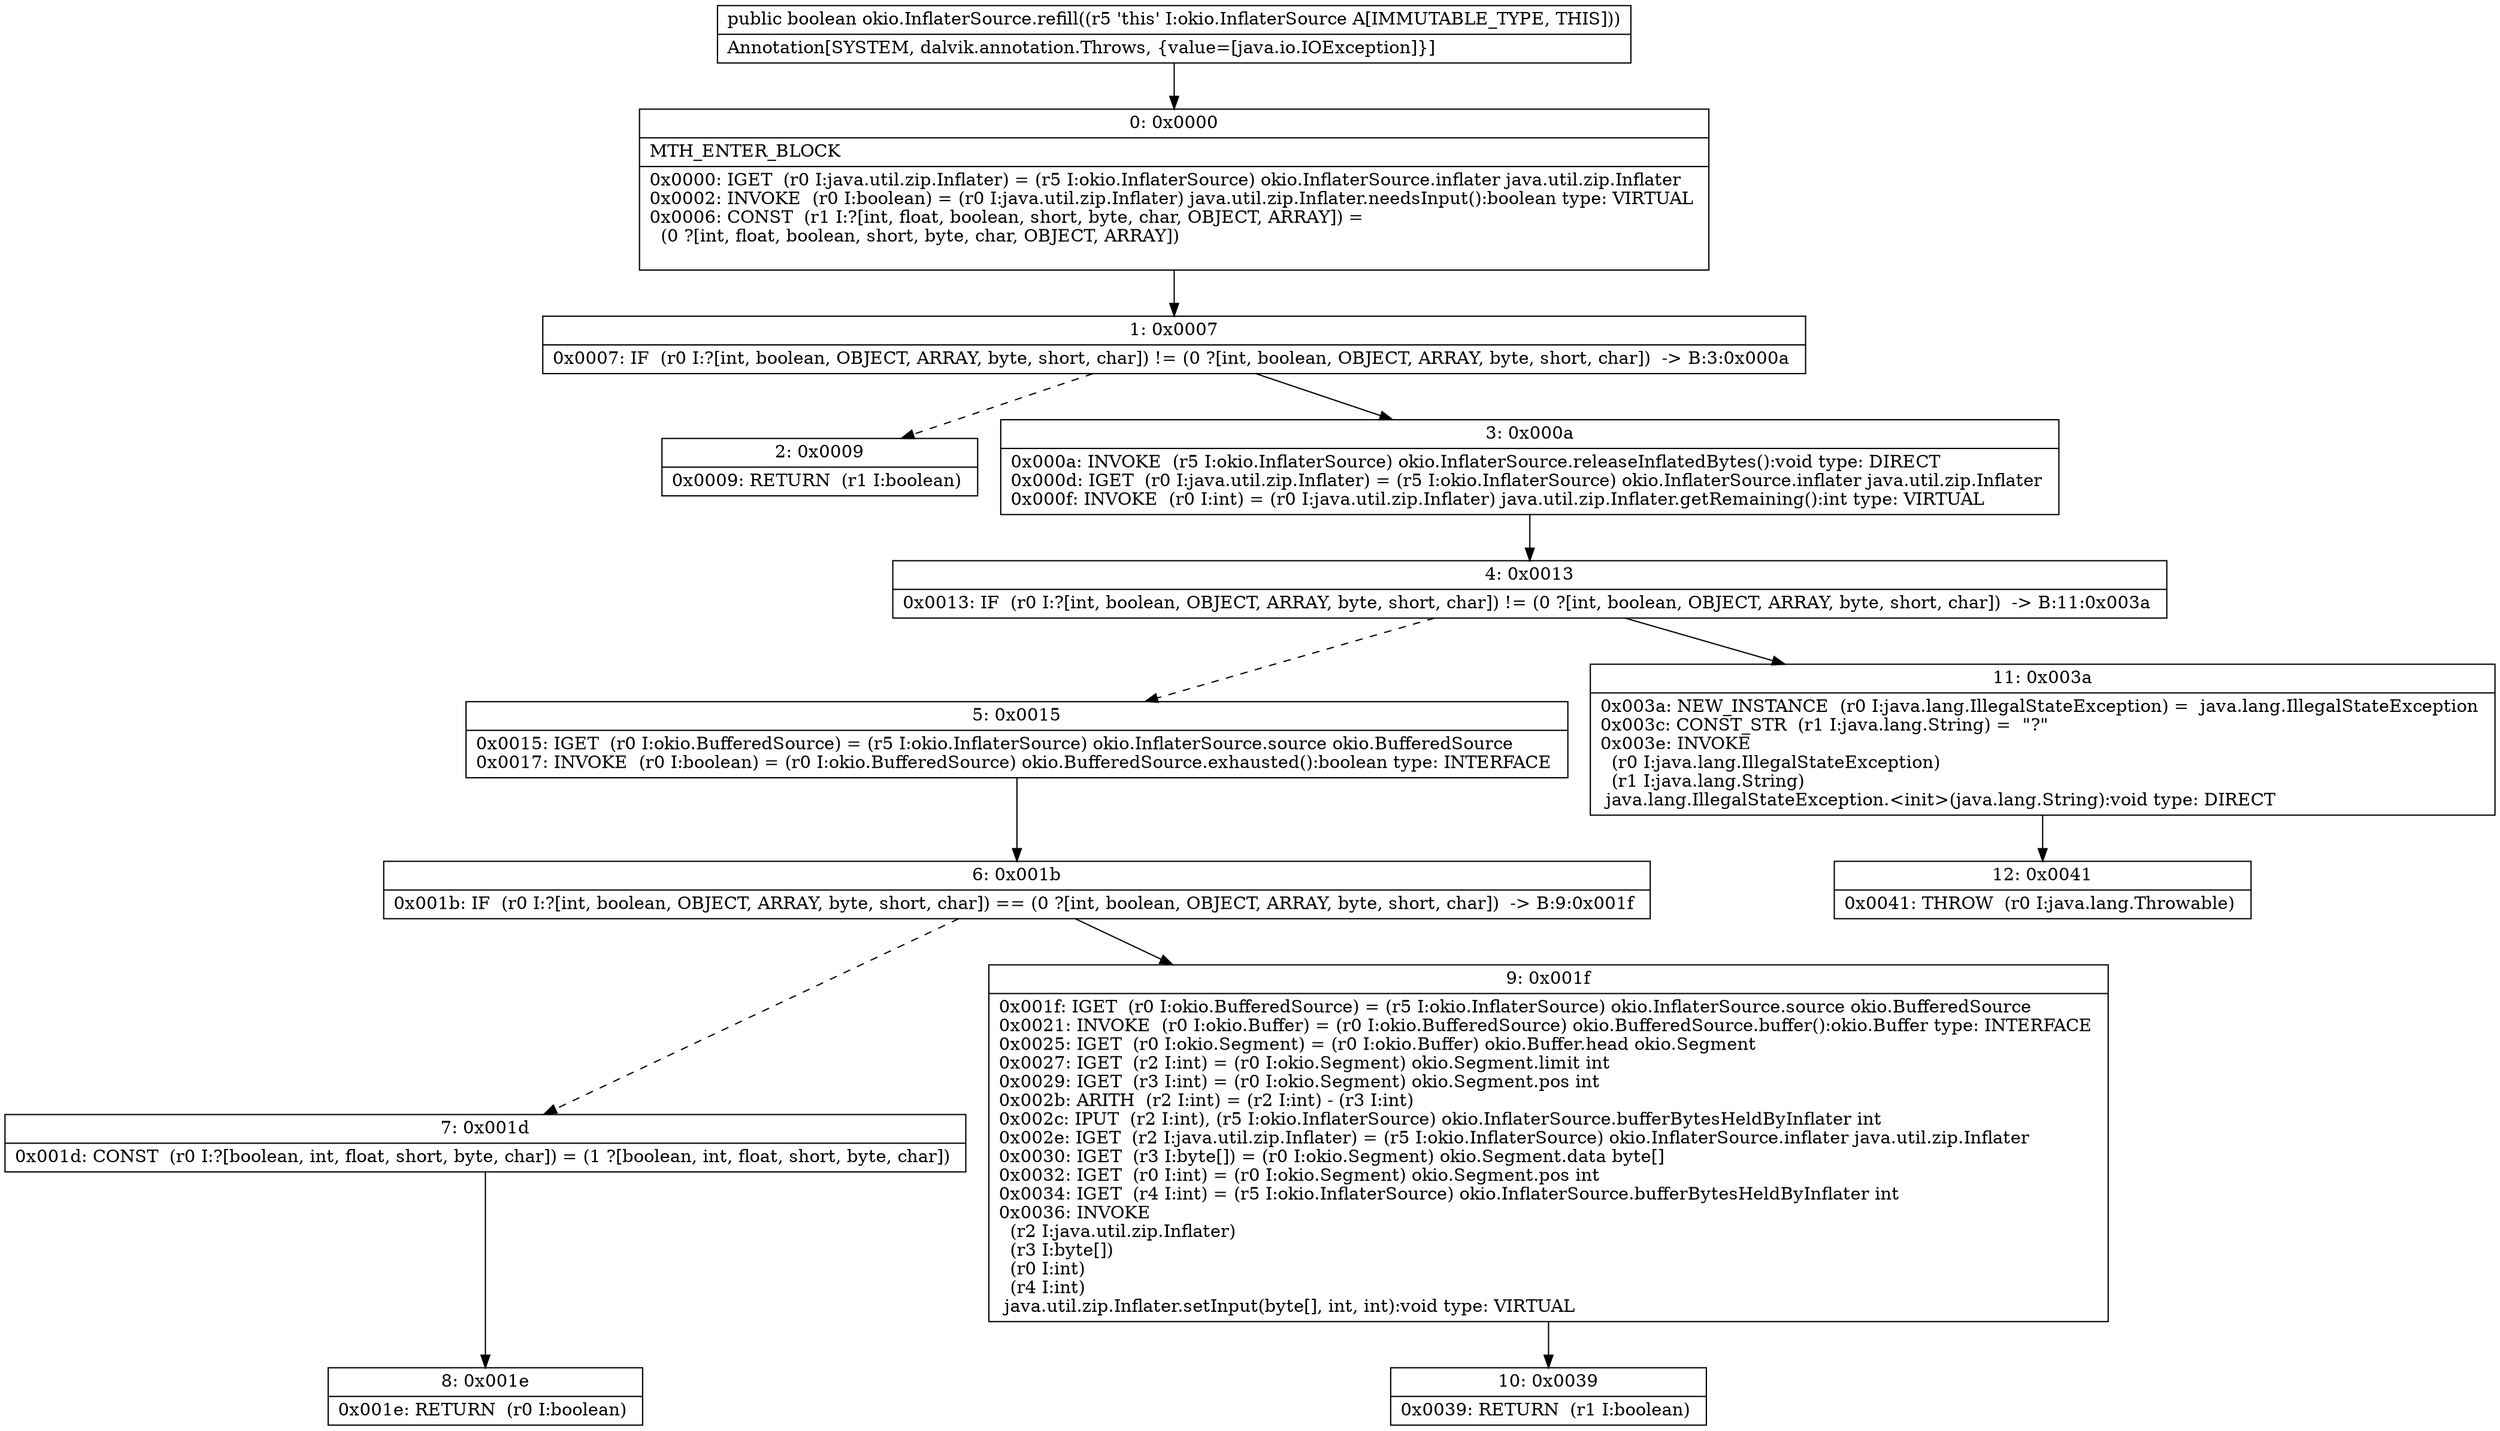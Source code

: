 digraph "CFG forokio.InflaterSource.refill()Z" {
Node_0 [shape=record,label="{0\:\ 0x0000|MTH_ENTER_BLOCK\l|0x0000: IGET  (r0 I:java.util.zip.Inflater) = (r5 I:okio.InflaterSource) okio.InflaterSource.inflater java.util.zip.Inflater \l0x0002: INVOKE  (r0 I:boolean) = (r0 I:java.util.zip.Inflater) java.util.zip.Inflater.needsInput():boolean type: VIRTUAL \l0x0006: CONST  (r1 I:?[int, float, boolean, short, byte, char, OBJECT, ARRAY]) = \l  (0 ?[int, float, boolean, short, byte, char, OBJECT, ARRAY])\l \l}"];
Node_1 [shape=record,label="{1\:\ 0x0007|0x0007: IF  (r0 I:?[int, boolean, OBJECT, ARRAY, byte, short, char]) != (0 ?[int, boolean, OBJECT, ARRAY, byte, short, char])  \-\> B:3:0x000a \l}"];
Node_2 [shape=record,label="{2\:\ 0x0009|0x0009: RETURN  (r1 I:boolean) \l}"];
Node_3 [shape=record,label="{3\:\ 0x000a|0x000a: INVOKE  (r5 I:okio.InflaterSource) okio.InflaterSource.releaseInflatedBytes():void type: DIRECT \l0x000d: IGET  (r0 I:java.util.zip.Inflater) = (r5 I:okio.InflaterSource) okio.InflaterSource.inflater java.util.zip.Inflater \l0x000f: INVOKE  (r0 I:int) = (r0 I:java.util.zip.Inflater) java.util.zip.Inflater.getRemaining():int type: VIRTUAL \l}"];
Node_4 [shape=record,label="{4\:\ 0x0013|0x0013: IF  (r0 I:?[int, boolean, OBJECT, ARRAY, byte, short, char]) != (0 ?[int, boolean, OBJECT, ARRAY, byte, short, char])  \-\> B:11:0x003a \l}"];
Node_5 [shape=record,label="{5\:\ 0x0015|0x0015: IGET  (r0 I:okio.BufferedSource) = (r5 I:okio.InflaterSource) okio.InflaterSource.source okio.BufferedSource \l0x0017: INVOKE  (r0 I:boolean) = (r0 I:okio.BufferedSource) okio.BufferedSource.exhausted():boolean type: INTERFACE \l}"];
Node_6 [shape=record,label="{6\:\ 0x001b|0x001b: IF  (r0 I:?[int, boolean, OBJECT, ARRAY, byte, short, char]) == (0 ?[int, boolean, OBJECT, ARRAY, byte, short, char])  \-\> B:9:0x001f \l}"];
Node_7 [shape=record,label="{7\:\ 0x001d|0x001d: CONST  (r0 I:?[boolean, int, float, short, byte, char]) = (1 ?[boolean, int, float, short, byte, char]) \l}"];
Node_8 [shape=record,label="{8\:\ 0x001e|0x001e: RETURN  (r0 I:boolean) \l}"];
Node_9 [shape=record,label="{9\:\ 0x001f|0x001f: IGET  (r0 I:okio.BufferedSource) = (r5 I:okio.InflaterSource) okio.InflaterSource.source okio.BufferedSource \l0x0021: INVOKE  (r0 I:okio.Buffer) = (r0 I:okio.BufferedSource) okio.BufferedSource.buffer():okio.Buffer type: INTERFACE \l0x0025: IGET  (r0 I:okio.Segment) = (r0 I:okio.Buffer) okio.Buffer.head okio.Segment \l0x0027: IGET  (r2 I:int) = (r0 I:okio.Segment) okio.Segment.limit int \l0x0029: IGET  (r3 I:int) = (r0 I:okio.Segment) okio.Segment.pos int \l0x002b: ARITH  (r2 I:int) = (r2 I:int) \- (r3 I:int) \l0x002c: IPUT  (r2 I:int), (r5 I:okio.InflaterSource) okio.InflaterSource.bufferBytesHeldByInflater int \l0x002e: IGET  (r2 I:java.util.zip.Inflater) = (r5 I:okio.InflaterSource) okio.InflaterSource.inflater java.util.zip.Inflater \l0x0030: IGET  (r3 I:byte[]) = (r0 I:okio.Segment) okio.Segment.data byte[] \l0x0032: IGET  (r0 I:int) = (r0 I:okio.Segment) okio.Segment.pos int \l0x0034: IGET  (r4 I:int) = (r5 I:okio.InflaterSource) okio.InflaterSource.bufferBytesHeldByInflater int \l0x0036: INVOKE  \l  (r2 I:java.util.zip.Inflater)\l  (r3 I:byte[])\l  (r0 I:int)\l  (r4 I:int)\l java.util.zip.Inflater.setInput(byte[], int, int):void type: VIRTUAL \l}"];
Node_10 [shape=record,label="{10\:\ 0x0039|0x0039: RETURN  (r1 I:boolean) \l}"];
Node_11 [shape=record,label="{11\:\ 0x003a|0x003a: NEW_INSTANCE  (r0 I:java.lang.IllegalStateException) =  java.lang.IllegalStateException \l0x003c: CONST_STR  (r1 I:java.lang.String) =  \"?\" \l0x003e: INVOKE  \l  (r0 I:java.lang.IllegalStateException)\l  (r1 I:java.lang.String)\l java.lang.IllegalStateException.\<init\>(java.lang.String):void type: DIRECT \l}"];
Node_12 [shape=record,label="{12\:\ 0x0041|0x0041: THROW  (r0 I:java.lang.Throwable) \l}"];
MethodNode[shape=record,label="{public boolean okio.InflaterSource.refill((r5 'this' I:okio.InflaterSource A[IMMUTABLE_TYPE, THIS]))  | Annotation[SYSTEM, dalvik.annotation.Throws, \{value=[java.io.IOException]\}]\l}"];
MethodNode -> Node_0;
Node_0 -> Node_1;
Node_1 -> Node_2[style=dashed];
Node_1 -> Node_3;
Node_3 -> Node_4;
Node_4 -> Node_5[style=dashed];
Node_4 -> Node_11;
Node_5 -> Node_6;
Node_6 -> Node_7[style=dashed];
Node_6 -> Node_9;
Node_7 -> Node_8;
Node_9 -> Node_10;
Node_11 -> Node_12;
}

